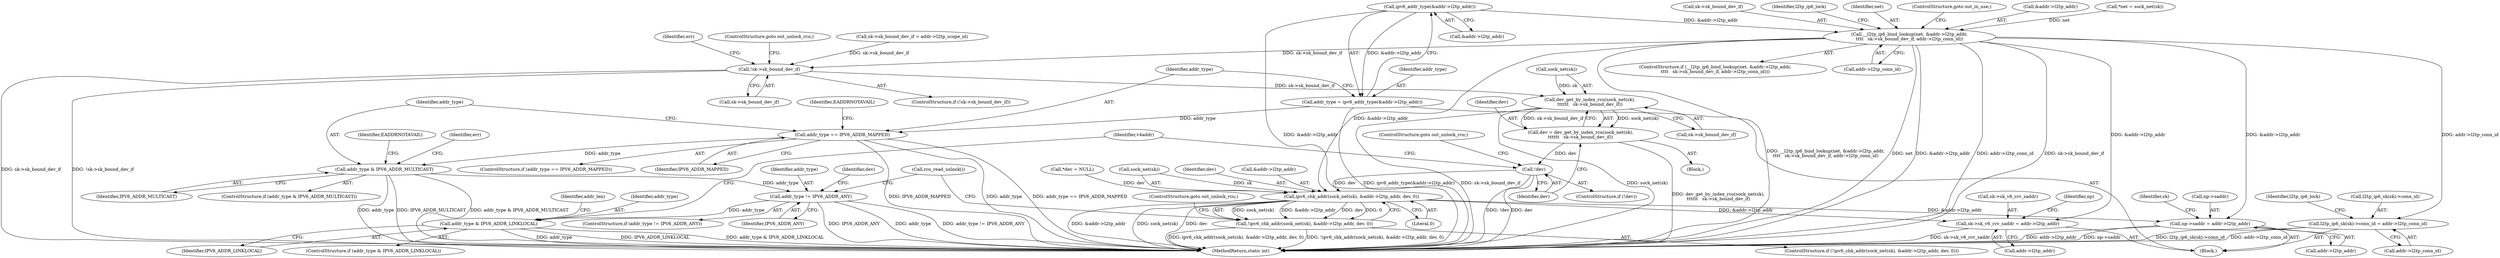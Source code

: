 digraph "0_linux_32c231164b762dddefa13af5a0101032c70b50ef_0@pointer" {
"1000158" [label="(Call,ipv6_addr_type(&addr->l2tp_addr))"];
"1000156" [label="(Call,addr_type = ipv6_addr_type(&addr->l2tp_addr))"];
"1000164" [label="(Call,addr_type == IPV6_ADDR_MAPPED)"];
"1000171" [label="(Call,addr_type & IPV6_ADDR_MULTICAST)"];
"1000222" [label="(Call,addr_type != IPV6_ADDR_ANY)"];
"1000231" [label="(Call,addr_type & IPV6_ADDR_LINKLOCAL)"];
"1000185" [label="(Call,__l2tp_ip6_bind_lookup(net, &addr->l2tp_addr,\n\t\t\t\t   sk->sk_bound_dev_if, addr->l2tp_conn_id))"];
"1000253" [label="(Call,!sk->sk_bound_dev_if)"];
"1000264" [label="(Call,dev_get_by_index_rcu(sock_net(sk),\n\t\t\t\t\t\t   sk->sk_bound_dev_if))"];
"1000262" [label="(Call,dev = dev_get_by_index_rcu(sock_net(sk),\n\t\t\t\t\t\t   sk->sk_bound_dev_if))"];
"1000271" [label="(Call,!dev)"];
"1000283" [label="(Call,ipv6_chk_addr(sock_net(sk), &addr->l2tp_addr, dev, 0))"];
"1000282" [label="(Call,!ipv6_chk_addr(sock_net(sk), &addr->l2tp_addr, dev, 0))"];
"1000303" [label="(Call,sk->sk_v6_rcv_saddr = addr->l2tp_addr)"];
"1000310" [label="(Call,np->saddr = addr->l2tp_addr)"];
"1000317" [label="(Call,l2tp_ip6_sk(sk)->conn_id = addr->l2tp_conn_id)"];
"1000327" [label="(Identifier,l2tp_ip6_lock)"];
"1000281" [label="(ControlStructure,if (!ipv6_chk_addr(sock_net(sk), &addr->l2tp_addr, dev, 0)))"];
"1000157" [label="(Identifier,addr_type)"];
"1000320" [label="(Identifier,sk)"];
"1000259" [label="(Identifier,err)"];
"1000228" [label="(Identifier,dev)"];
"1000272" [label="(Identifier,dev)"];
"1000283" [label="(Call,ipv6_chk_addr(sock_net(sk), &addr->l2tp_addr, dev, 0))"];
"1000282" [label="(Call,!ipv6_chk_addr(sock_net(sk), &addr->l2tp_addr, dev, 0))"];
"1000200" [label="(Identifier,l2tp_ip6_lock)"];
"1000314" [label="(Call,addr->l2tp_addr)"];
"1000110" [label="(Block,)"];
"1000156" [label="(Call,addr_type = ipv6_addr_type(&addr->l2tp_addr))"];
"1000163" [label="(ControlStructure,if (addr_type == IPV6_ADDR_MAPPED))"];
"1000265" [label="(Call,sock_net(sk))"];
"1000173" [label="(Identifier,IPV6_ADDR_MULTICAST)"];
"1000186" [label="(Identifier,net)"];
"1000273" [label="(ControlStructure,goto out_unlock_rcu;)"];
"1000227" [label="(Call,*dev = NULL)"];
"1000170" [label="(ControlStructure,if (addr_type & IPV6_ADDR_MULTICAST))"];
"1000267" [label="(Call,sk->sk_bound_dev_if)"];
"1000253" [label="(Call,!sk->sk_bound_dev_if)"];
"1000312" [label="(Identifier,np)"];
"1000176" [label="(Identifier,EADDRNOTAVAIL)"];
"1000284" [label="(Call,sock_net(sk))"];
"1000270" [label="(ControlStructure,if (!dev))"];
"1000223" [label="(Identifier,addr_type)"];
"1000317" [label="(Call,l2tp_ip6_sk(sk)->conn_id = addr->l2tp_conn_id)"];
"1000164" [label="(Call,addr_type == IPV6_ADDR_MAPPED)"];
"1000233" [label="(Identifier,IPV6_ADDR_LINKLOCAL)"];
"1000254" [label="(Call,sk->sk_bound_dev_if)"];
"1000257" [label="(ControlStructure,goto out_unlock_rcu;)"];
"1000232" [label="(Identifier,addr_type)"];
"1000169" [label="(Identifier,EADDRNOTAVAIL)"];
"1000311" [label="(Call,np->saddr)"];
"1000357" [label="(MethodReturn,static int)"];
"1000275" [label="(Identifier,v4addr)"];
"1000310" [label="(Call,np->saddr = addr->l2tp_addr)"];
"1000165" [label="(Identifier,addr_type)"];
"1000185" [label="(Call,__l2tp_ip6_bind_lookup(net, &addr->l2tp_addr,\n\t\t\t\t   sk->sk_bound_dev_if, addr->l2tp_conn_id))"];
"1000222" [label="(Call,addr_type != IPV6_ADDR_ANY)"];
"1000290" [label="(Identifier,dev)"];
"1000252" [label="(ControlStructure,if (!sk->sk_bound_dev_if))"];
"1000221" [label="(ControlStructure,if (addr_type != IPV6_ADDR_ANY))"];
"1000230" [label="(ControlStructure,if (addr_type & IPV6_ADDR_LINKLOCAL))"];
"1000197" [label="(ControlStructure,goto out_in_use;)"];
"1000184" [label="(ControlStructure,if (__l2tp_ip6_bind_lookup(net, &addr->l2tp_addr,\n\t\t\t\t   sk->sk_bound_dev_if, addr->l2tp_conn_id)))"];
"1000187" [label="(Call,&addr->l2tp_addr)"];
"1000128" [label="(Call,*net = sock_net(sk))"];
"1000271" [label="(Call,!dev)"];
"1000292" [label="(ControlStructure,goto out_unlock_rcu;)"];
"1000238" [label="(Identifier,addr_len)"];
"1000303" [label="(Call,sk->sk_v6_rcv_saddr = addr->l2tp_addr)"];
"1000178" [label="(Identifier,err)"];
"1000263" [label="(Identifier,dev)"];
"1000158" [label="(Call,ipv6_addr_type(&addr->l2tp_addr))"];
"1000231" [label="(Call,addr_type & IPV6_ADDR_LINKLOCAL)"];
"1000304" [label="(Call,sk->sk_v6_rcv_saddr)"];
"1000318" [label="(Call,l2tp_ip6_sk(sk)->conn_id)"];
"1000307" [label="(Call,addr->l2tp_addr)"];
"1000234" [label="(Block,)"];
"1000191" [label="(Call,sk->sk_bound_dev_if)"];
"1000224" [label="(Identifier,IPV6_ADDR_ANY)"];
"1000286" [label="(Call,&addr->l2tp_addr)"];
"1000322" [label="(Call,addr->l2tp_conn_id)"];
"1000171" [label="(Call,addr_type & IPV6_ADDR_MULTICAST)"];
"1000264" [label="(Call,dev_get_by_index_rcu(sock_net(sk),\n\t\t\t\t\t\t   sk->sk_bound_dev_if))"];
"1000159" [label="(Call,&addr->l2tp_addr)"];
"1000166" [label="(Identifier,IPV6_ADDR_MAPPED)"];
"1000245" [label="(Call,sk->sk_bound_dev_if = addr->l2tp_scope_id)"];
"1000291" [label="(Literal,0)"];
"1000194" [label="(Call,addr->l2tp_conn_id)"];
"1000262" [label="(Call,dev = dev_get_by_index_rcu(sock_net(sk),\n\t\t\t\t\t\t   sk->sk_bound_dev_if))"];
"1000172" [label="(Identifier,addr_type)"];
"1000293" [label="(Call,rcu_read_unlock())"];
"1000158" -> "1000156"  [label="AST: "];
"1000158" -> "1000159"  [label="CFG: "];
"1000159" -> "1000158"  [label="AST: "];
"1000156" -> "1000158"  [label="CFG: "];
"1000158" -> "1000357"  [label="DDG: &addr->l2tp_addr"];
"1000158" -> "1000156"  [label="DDG: &addr->l2tp_addr"];
"1000158" -> "1000185"  [label="DDG: &addr->l2tp_addr"];
"1000156" -> "1000110"  [label="AST: "];
"1000157" -> "1000156"  [label="AST: "];
"1000165" -> "1000156"  [label="CFG: "];
"1000156" -> "1000357"  [label="DDG: ipv6_addr_type(&addr->l2tp_addr)"];
"1000156" -> "1000164"  [label="DDG: addr_type"];
"1000164" -> "1000163"  [label="AST: "];
"1000164" -> "1000166"  [label="CFG: "];
"1000165" -> "1000164"  [label="AST: "];
"1000166" -> "1000164"  [label="AST: "];
"1000169" -> "1000164"  [label="CFG: "];
"1000172" -> "1000164"  [label="CFG: "];
"1000164" -> "1000357"  [label="DDG: addr_type == IPV6_ADDR_MAPPED"];
"1000164" -> "1000357"  [label="DDG: IPV6_ADDR_MAPPED"];
"1000164" -> "1000357"  [label="DDG: addr_type"];
"1000164" -> "1000171"  [label="DDG: addr_type"];
"1000171" -> "1000170"  [label="AST: "];
"1000171" -> "1000173"  [label="CFG: "];
"1000172" -> "1000171"  [label="AST: "];
"1000173" -> "1000171"  [label="AST: "];
"1000176" -> "1000171"  [label="CFG: "];
"1000178" -> "1000171"  [label="CFG: "];
"1000171" -> "1000357"  [label="DDG: addr_type"];
"1000171" -> "1000357"  [label="DDG: IPV6_ADDR_MULTICAST"];
"1000171" -> "1000357"  [label="DDG: addr_type & IPV6_ADDR_MULTICAST"];
"1000171" -> "1000222"  [label="DDG: addr_type"];
"1000222" -> "1000221"  [label="AST: "];
"1000222" -> "1000224"  [label="CFG: "];
"1000223" -> "1000222"  [label="AST: "];
"1000224" -> "1000222"  [label="AST: "];
"1000228" -> "1000222"  [label="CFG: "];
"1000293" -> "1000222"  [label="CFG: "];
"1000222" -> "1000357"  [label="DDG: addr_type"];
"1000222" -> "1000357"  [label="DDG: addr_type != IPV6_ADDR_ANY"];
"1000222" -> "1000357"  [label="DDG: IPV6_ADDR_ANY"];
"1000222" -> "1000231"  [label="DDG: addr_type"];
"1000231" -> "1000230"  [label="AST: "];
"1000231" -> "1000233"  [label="CFG: "];
"1000232" -> "1000231"  [label="AST: "];
"1000233" -> "1000231"  [label="AST: "];
"1000238" -> "1000231"  [label="CFG: "];
"1000275" -> "1000231"  [label="CFG: "];
"1000231" -> "1000357"  [label="DDG: IPV6_ADDR_LINKLOCAL"];
"1000231" -> "1000357"  [label="DDG: addr_type & IPV6_ADDR_LINKLOCAL"];
"1000231" -> "1000357"  [label="DDG: addr_type"];
"1000185" -> "1000184"  [label="AST: "];
"1000185" -> "1000194"  [label="CFG: "];
"1000186" -> "1000185"  [label="AST: "];
"1000187" -> "1000185"  [label="AST: "];
"1000191" -> "1000185"  [label="AST: "];
"1000194" -> "1000185"  [label="AST: "];
"1000197" -> "1000185"  [label="CFG: "];
"1000200" -> "1000185"  [label="CFG: "];
"1000185" -> "1000357"  [label="DDG: __l2tp_ip6_bind_lookup(net, &addr->l2tp_addr,\n\t\t\t\t   sk->sk_bound_dev_if, addr->l2tp_conn_id)"];
"1000185" -> "1000357"  [label="DDG: net"];
"1000185" -> "1000357"  [label="DDG: &addr->l2tp_addr"];
"1000185" -> "1000357"  [label="DDG: addr->l2tp_conn_id"];
"1000185" -> "1000357"  [label="DDG: sk->sk_bound_dev_if"];
"1000128" -> "1000185"  [label="DDG: net"];
"1000185" -> "1000253"  [label="DDG: sk->sk_bound_dev_if"];
"1000185" -> "1000283"  [label="DDG: &addr->l2tp_addr"];
"1000185" -> "1000303"  [label="DDG: &addr->l2tp_addr"];
"1000185" -> "1000310"  [label="DDG: &addr->l2tp_addr"];
"1000185" -> "1000317"  [label="DDG: addr->l2tp_conn_id"];
"1000253" -> "1000252"  [label="AST: "];
"1000253" -> "1000254"  [label="CFG: "];
"1000254" -> "1000253"  [label="AST: "];
"1000257" -> "1000253"  [label="CFG: "];
"1000259" -> "1000253"  [label="CFG: "];
"1000253" -> "1000357"  [label="DDG: !sk->sk_bound_dev_if"];
"1000253" -> "1000357"  [label="DDG: sk->sk_bound_dev_if"];
"1000245" -> "1000253"  [label="DDG: sk->sk_bound_dev_if"];
"1000253" -> "1000264"  [label="DDG: sk->sk_bound_dev_if"];
"1000264" -> "1000262"  [label="AST: "];
"1000264" -> "1000267"  [label="CFG: "];
"1000265" -> "1000264"  [label="AST: "];
"1000267" -> "1000264"  [label="AST: "];
"1000262" -> "1000264"  [label="CFG: "];
"1000264" -> "1000357"  [label="DDG: sock_net(sk)"];
"1000264" -> "1000357"  [label="DDG: sk->sk_bound_dev_if"];
"1000264" -> "1000262"  [label="DDG: sock_net(sk)"];
"1000264" -> "1000262"  [label="DDG: sk->sk_bound_dev_if"];
"1000265" -> "1000264"  [label="DDG: sk"];
"1000262" -> "1000234"  [label="AST: "];
"1000263" -> "1000262"  [label="AST: "];
"1000272" -> "1000262"  [label="CFG: "];
"1000262" -> "1000357"  [label="DDG: dev_get_by_index_rcu(sock_net(sk),\n\t\t\t\t\t\t   sk->sk_bound_dev_if)"];
"1000262" -> "1000271"  [label="DDG: dev"];
"1000271" -> "1000270"  [label="AST: "];
"1000271" -> "1000272"  [label="CFG: "];
"1000272" -> "1000271"  [label="AST: "];
"1000273" -> "1000271"  [label="CFG: "];
"1000275" -> "1000271"  [label="CFG: "];
"1000271" -> "1000357"  [label="DDG: dev"];
"1000271" -> "1000357"  [label="DDG: !dev"];
"1000271" -> "1000283"  [label="DDG: dev"];
"1000283" -> "1000282"  [label="AST: "];
"1000283" -> "1000291"  [label="CFG: "];
"1000284" -> "1000283"  [label="AST: "];
"1000286" -> "1000283"  [label="AST: "];
"1000290" -> "1000283"  [label="AST: "];
"1000291" -> "1000283"  [label="AST: "];
"1000282" -> "1000283"  [label="CFG: "];
"1000283" -> "1000357"  [label="DDG: &addr->l2tp_addr"];
"1000283" -> "1000357"  [label="DDG: sock_net(sk)"];
"1000283" -> "1000357"  [label="DDG: dev"];
"1000283" -> "1000282"  [label="DDG: sock_net(sk)"];
"1000283" -> "1000282"  [label="DDG: &addr->l2tp_addr"];
"1000283" -> "1000282"  [label="DDG: dev"];
"1000283" -> "1000282"  [label="DDG: 0"];
"1000284" -> "1000283"  [label="DDG: sk"];
"1000227" -> "1000283"  [label="DDG: dev"];
"1000283" -> "1000303"  [label="DDG: &addr->l2tp_addr"];
"1000283" -> "1000310"  [label="DDG: &addr->l2tp_addr"];
"1000282" -> "1000281"  [label="AST: "];
"1000292" -> "1000282"  [label="CFG: "];
"1000293" -> "1000282"  [label="CFG: "];
"1000282" -> "1000357"  [label="DDG: !ipv6_chk_addr(sock_net(sk), &addr->l2tp_addr, dev, 0)"];
"1000282" -> "1000357"  [label="DDG: ipv6_chk_addr(sock_net(sk), &addr->l2tp_addr, dev, 0)"];
"1000303" -> "1000110"  [label="AST: "];
"1000303" -> "1000307"  [label="CFG: "];
"1000304" -> "1000303"  [label="AST: "];
"1000307" -> "1000303"  [label="AST: "];
"1000312" -> "1000303"  [label="CFG: "];
"1000303" -> "1000357"  [label="DDG: sk->sk_v6_rcv_saddr"];
"1000310" -> "1000110"  [label="AST: "];
"1000310" -> "1000314"  [label="CFG: "];
"1000311" -> "1000310"  [label="AST: "];
"1000314" -> "1000310"  [label="AST: "];
"1000320" -> "1000310"  [label="CFG: "];
"1000310" -> "1000357"  [label="DDG: np->saddr"];
"1000310" -> "1000357"  [label="DDG: addr->l2tp_addr"];
"1000317" -> "1000110"  [label="AST: "];
"1000317" -> "1000322"  [label="CFG: "];
"1000318" -> "1000317"  [label="AST: "];
"1000322" -> "1000317"  [label="AST: "];
"1000327" -> "1000317"  [label="CFG: "];
"1000317" -> "1000357"  [label="DDG: l2tp_ip6_sk(sk)->conn_id"];
"1000317" -> "1000357"  [label="DDG: addr->l2tp_conn_id"];
}
